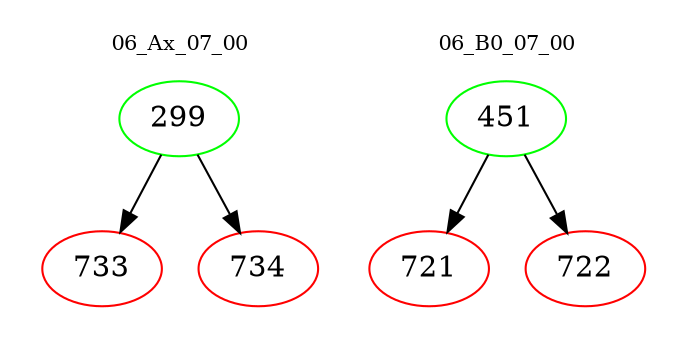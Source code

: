 digraph{
subgraph cluster_0 {
color = white
label = "06_Ax_07_00";
fontsize=10;
T0_299 [label="299", color="green"]
T0_299 -> T0_733 [color="black"]
T0_733 [label="733", color="red"]
T0_299 -> T0_734 [color="black"]
T0_734 [label="734", color="red"]
}
subgraph cluster_1 {
color = white
label = "06_B0_07_00";
fontsize=10;
T1_451 [label="451", color="green"]
T1_451 -> T1_721 [color="black"]
T1_721 [label="721", color="red"]
T1_451 -> T1_722 [color="black"]
T1_722 [label="722", color="red"]
}
}

